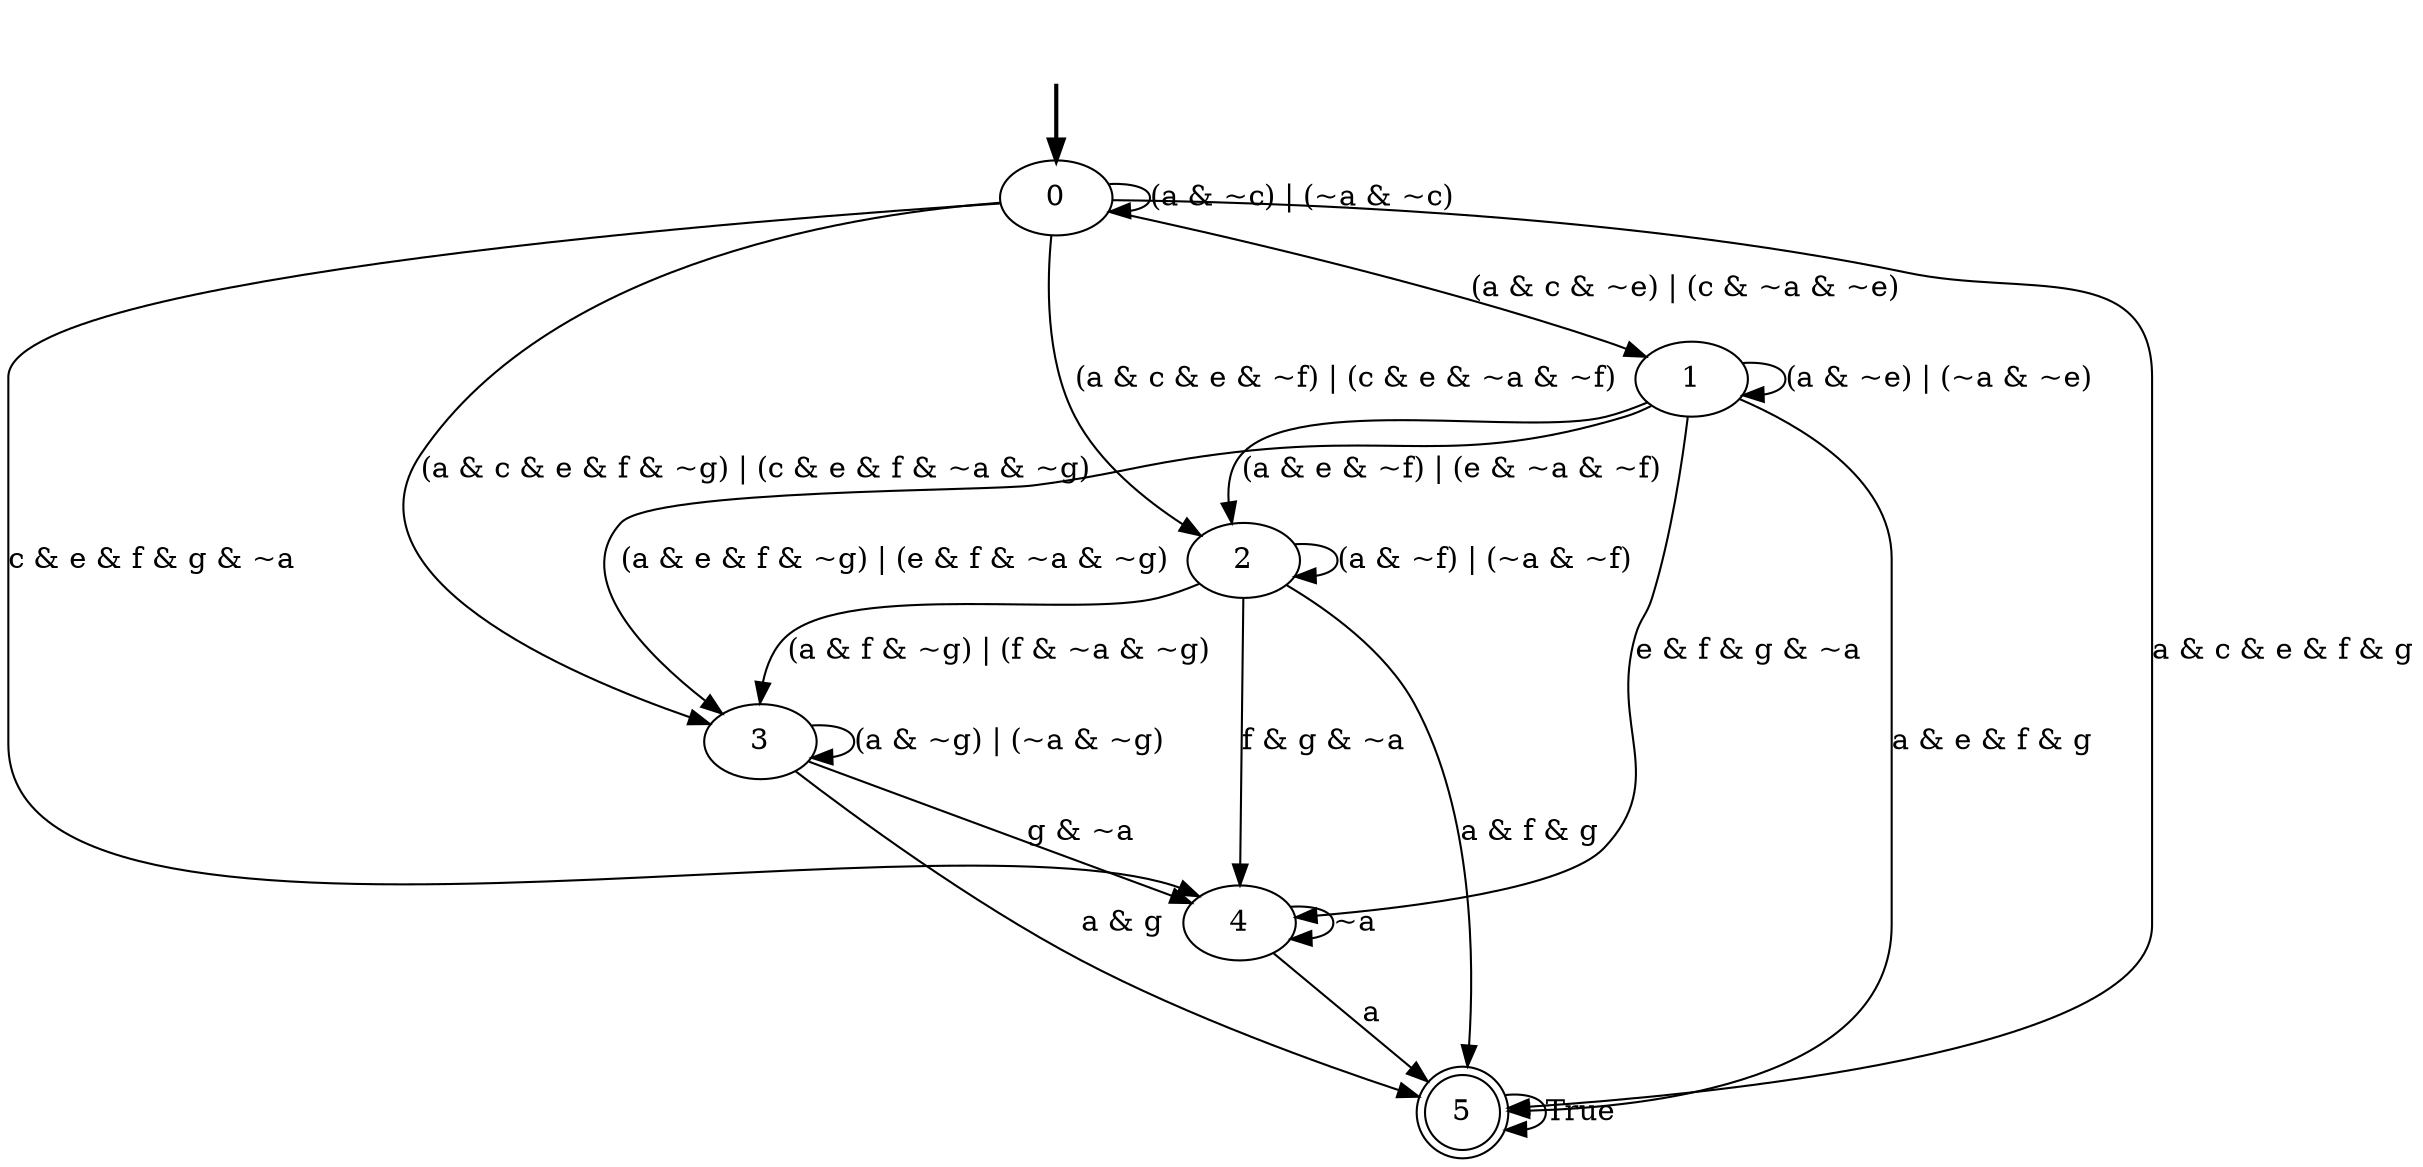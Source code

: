 digraph {
	fake [style=invisible]
	0 [root=true]
	1
	2
	3
	4
	5 [shape=doublecircle]
	fake -> 0 [style=bold]
	1 -> 2 [label="(a & e & ~f) | (e & ~a & ~f)"]
	4 -> 5 [label=a]
	0 -> 5 [label="a & c & e & f & g"]
	2 -> 3 [label="(a & f & ~g) | (f & ~a & ~g)"]
	1 -> 1 [label="(a & ~e) | (~a & ~e)"]
	0 -> 1 [label="(a & c & ~e) | (c & ~a & ~e)"]
	0 -> 4 [label="c & e & f & g & ~a"]
	0 -> 3 [label="(a & c & e & f & ~g) | (c & e & f & ~a & ~g)"]
	3 -> 3 [label="(a & ~g) | (~a & ~g)"]
	2 -> 5 [label="a & f & g"]
	5 -> 5 [label=True]
	1 -> 4 [label="e & f & g & ~a"]
	0 -> 0 [label="(a & ~c) | (~a & ~c)"]
	0 -> 2 [label="(a & c & e & ~f) | (c & e & ~a & ~f)"]
	3 -> 5 [label="a & g"]
	1 -> 3 [label="(a & e & f & ~g) | (e & f & ~a & ~g)"]
	4 -> 4 [label="~a"]
	1 -> 5 [label="a & e & f & g"]
	2 -> 4 [label="f & g & ~a"]
	3 -> 4 [label="g & ~a"]
	2 -> 2 [label="(a & ~f) | (~a & ~f)"]
}
